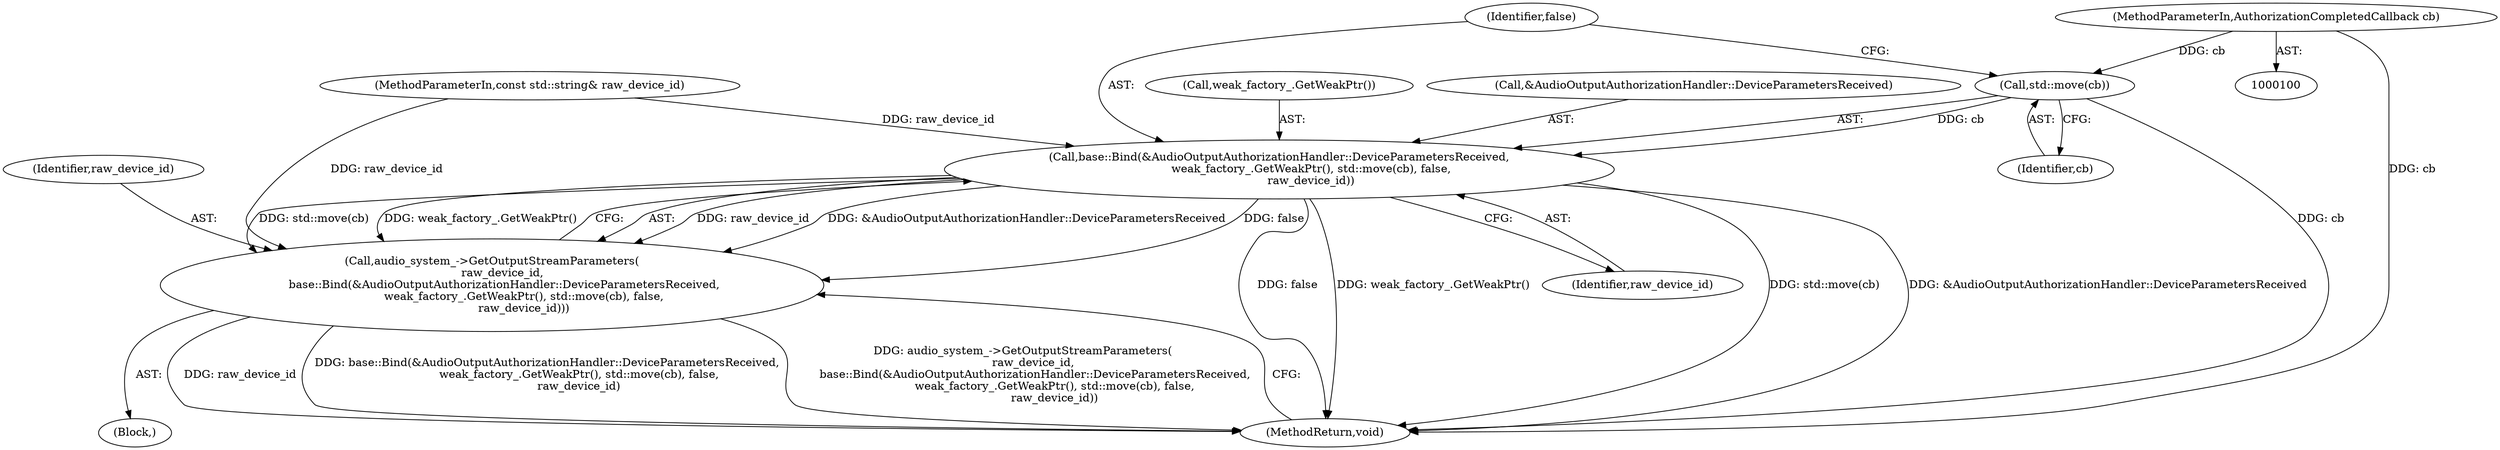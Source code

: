 digraph "0_Chrome_04ff52bb66284467ccb43d90800013b89ee8db75_0@API" {
"1000115" [label="(Call,std::move(cb))"];
"1000101" [label="(MethodParameterIn,AuthorizationCompletedCallback cb)"];
"1000111" [label="(Call,base::Bind(&AudioOutputAuthorizationHandler::DeviceParametersReceived,\n                  weak_factory_.GetWeakPtr(), std::move(cb), false,\n                  raw_device_id))"];
"1000109" [label="(Call,audio_system_->GetOutputStreamParameters(\n      raw_device_id,\n       base::Bind(&AudioOutputAuthorizationHandler::DeviceParametersReceived,\n                  weak_factory_.GetWeakPtr(), std::move(cb), false,\n                  raw_device_id)))"];
"1000101" [label="(MethodParameterIn,AuthorizationCompletedCallback cb)"];
"1000117" [label="(Identifier,false)"];
"1000118" [label="(Identifier,raw_device_id)"];
"1000114" [label="(Call,weak_factory_.GetWeakPtr())"];
"1000109" [label="(Call,audio_system_->GetOutputStreamParameters(\n      raw_device_id,\n       base::Bind(&AudioOutputAuthorizationHandler::DeviceParametersReceived,\n                  weak_factory_.GetWeakPtr(), std::move(cb), false,\n                  raw_device_id)))"];
"1000112" [label="(Call,&AudioOutputAuthorizationHandler::DeviceParametersReceived)"];
"1000111" [label="(Call,base::Bind(&AudioOutputAuthorizationHandler::DeviceParametersReceived,\n                  weak_factory_.GetWeakPtr(), std::move(cb), false,\n                  raw_device_id))"];
"1000116" [label="(Identifier,cb)"];
"1000110" [label="(Identifier,raw_device_id)"];
"1000115" [label="(Call,std::move(cb))"];
"1000119" [label="(MethodReturn,void)"];
"1000103" [label="(Block,)"];
"1000102" [label="(MethodParameterIn,const std::string& raw_device_id)"];
"1000115" -> "1000111"  [label="AST: "];
"1000115" -> "1000116"  [label="CFG: "];
"1000116" -> "1000115"  [label="AST: "];
"1000117" -> "1000115"  [label="CFG: "];
"1000115" -> "1000119"  [label="DDG: cb"];
"1000115" -> "1000111"  [label="DDG: cb"];
"1000101" -> "1000115"  [label="DDG: cb"];
"1000101" -> "1000100"  [label="AST: "];
"1000101" -> "1000119"  [label="DDG: cb"];
"1000111" -> "1000109"  [label="AST: "];
"1000111" -> "1000118"  [label="CFG: "];
"1000112" -> "1000111"  [label="AST: "];
"1000114" -> "1000111"  [label="AST: "];
"1000117" -> "1000111"  [label="AST: "];
"1000118" -> "1000111"  [label="AST: "];
"1000109" -> "1000111"  [label="CFG: "];
"1000111" -> "1000119"  [label="DDG: false"];
"1000111" -> "1000119"  [label="DDG: weak_factory_.GetWeakPtr()"];
"1000111" -> "1000119"  [label="DDG: std::move(cb)"];
"1000111" -> "1000119"  [label="DDG: &AudioOutputAuthorizationHandler::DeviceParametersReceived"];
"1000111" -> "1000109"  [label="DDG: raw_device_id"];
"1000111" -> "1000109"  [label="DDG: &AudioOutputAuthorizationHandler::DeviceParametersReceived"];
"1000111" -> "1000109"  [label="DDG: false"];
"1000111" -> "1000109"  [label="DDG: std::move(cb)"];
"1000111" -> "1000109"  [label="DDG: weak_factory_.GetWeakPtr()"];
"1000102" -> "1000111"  [label="DDG: raw_device_id"];
"1000109" -> "1000103"  [label="AST: "];
"1000110" -> "1000109"  [label="AST: "];
"1000119" -> "1000109"  [label="CFG: "];
"1000109" -> "1000119"  [label="DDG: raw_device_id"];
"1000109" -> "1000119"  [label="DDG: base::Bind(&AudioOutputAuthorizationHandler::DeviceParametersReceived,\n                  weak_factory_.GetWeakPtr(), std::move(cb), false,\n                  raw_device_id)"];
"1000109" -> "1000119"  [label="DDG: audio_system_->GetOutputStreamParameters(\n      raw_device_id,\n       base::Bind(&AudioOutputAuthorizationHandler::DeviceParametersReceived,\n                  weak_factory_.GetWeakPtr(), std::move(cb), false,\n                  raw_device_id))"];
"1000102" -> "1000109"  [label="DDG: raw_device_id"];
}
